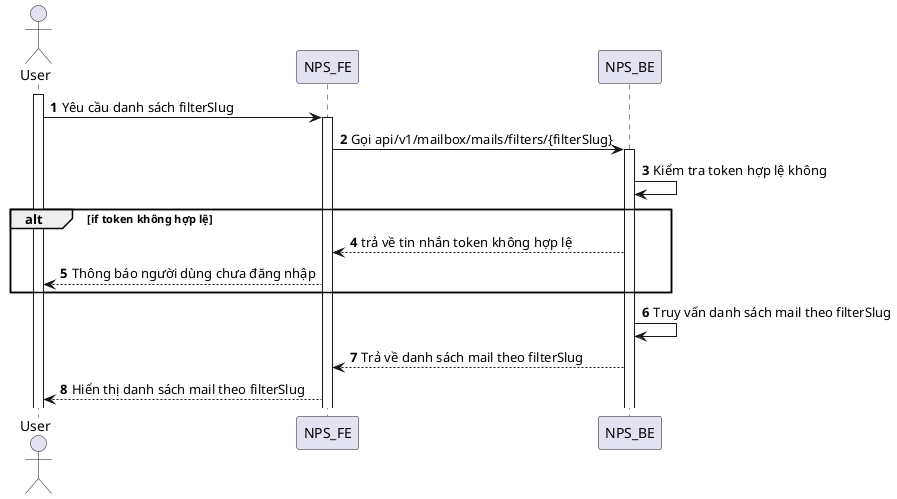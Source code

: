@startuml
autonumber
actor User
activate User
User -> NPS_FE: Yêu cầu danh sách filterSlug
activate NPS_FE
NPS_FE -> NPS_BE: Gọi api/v1/mailbox/mails/filters/{filterSlug}
activate NPS_BE
NPS_BE -> NPS_BE: Kiểm tra token hợp lệ không
alt if token không hợp lệ
NPS_BE --> NPS_FE: trả về tin nhắn token không hợp lệ
NPS_FE --> User: Thông báo người dùng chưa đăng nhập
end
NPS_BE -> NPS_BE: Truy vấn danh sách mail theo filterSlug
NPS_BE --> NPS_FE: Trả về danh sách mail theo filterSlug
NPS_FE --> User: Hiển thị danh sách mail theo filterSlug
@enduml